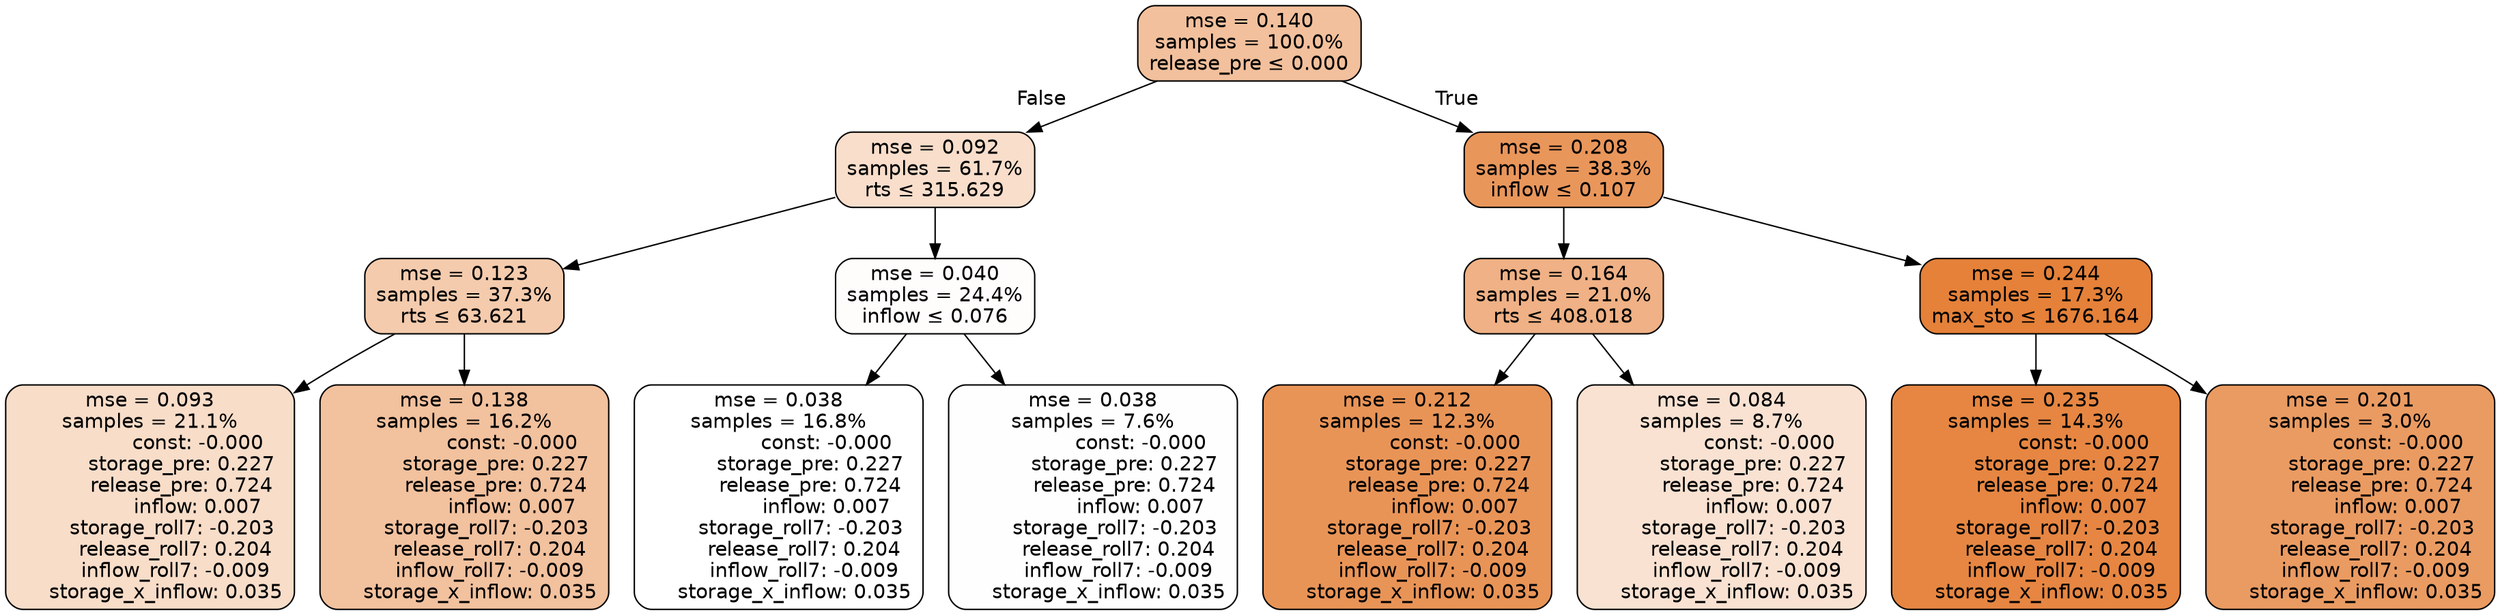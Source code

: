 digraph tree {
node [shape=rectangle, style="filled, rounded", color="black", fontname=helvetica] ;
edge [fontname=helvetica] ;
	"0" [label="mse = 0.140
samples = 100.0%
release_pre &le; 0.000", fillcolor="#f2c09c"]
	"1" [label="mse = 0.092
samples = 61.7%
rts &le; 315.629", fillcolor="#f8decb"]
	"2" [label="mse = 0.123
samples = 37.3%
rts &le; 63.621", fillcolor="#f4cbad"]
	"3" [label="mse = 0.093
samples = 21.1%
               const: -0.000
          storage_pre: 0.227
          release_pre: 0.724
               inflow: 0.007
       storage_roll7: -0.203
        release_roll7: 0.204
        inflow_roll7: -0.009
     storage_x_inflow: 0.035", fillcolor="#f8ddc9"]
	"4" [label="mse = 0.138
samples = 16.2%
               const: -0.000
          storage_pre: 0.227
          release_pre: 0.724
               inflow: 0.007
       storage_roll7: -0.203
        release_roll7: 0.204
        inflow_roll7: -0.009
     storage_x_inflow: 0.035", fillcolor="#f2c19e"]
	"5" [label="mse = 0.040
samples = 24.4%
inflow &le; 0.076", fillcolor="#fefdfc"]
	"6" [label="mse = 0.038
samples = 16.8%
               const: -0.000
          storage_pre: 0.227
          release_pre: 0.724
               inflow: 0.007
       storage_roll7: -0.203
        release_roll7: 0.204
        inflow_roll7: -0.009
     storage_x_inflow: 0.035", fillcolor="#ffffff"]
	"7" [label="mse = 0.038
samples = 7.6%
               const: -0.000
          storage_pre: 0.227
          release_pre: 0.724
               inflow: 0.007
       storage_roll7: -0.203
        release_roll7: 0.204
        inflow_roll7: -0.009
     storage_x_inflow: 0.035", fillcolor="#fefefe"]
	"8" [label="mse = 0.208
samples = 38.3%
inflow &le; 0.107", fillcolor="#e9965b"]
	"9" [label="mse = 0.164
samples = 21.0%
rts &le; 408.018", fillcolor="#efb185"]
	"10" [label="mse = 0.212
samples = 12.3%
               const: -0.000
          storage_pre: 0.227
          release_pre: 0.724
               inflow: 0.007
       storage_roll7: -0.203
        release_roll7: 0.204
        inflow_roll7: -0.009
     storage_x_inflow: 0.035", fillcolor="#e99457"]
	"11" [label="mse = 0.084
samples = 8.7%
               const: -0.000
          storage_pre: 0.227
          release_pre: 0.724
               inflow: 0.007
       storage_roll7: -0.203
        release_roll7: 0.204
        inflow_roll7: -0.009
     storage_x_inflow: 0.035", fillcolor="#f9e2d2"]
	"12" [label="mse = 0.244
samples = 17.3%
max_sto &le; 1676.164", fillcolor="#e58139"]
	"13" [label="mse = 0.235
samples = 14.3%
               const: -0.000
          storage_pre: 0.227
          release_pre: 0.724
               inflow: 0.007
       storage_roll7: -0.203
        release_roll7: 0.204
        inflow_roll7: -0.009
     storage_x_inflow: 0.035", fillcolor="#e68642"]
	"14" [label="mse = 0.201
samples = 3.0%
               const: -0.000
          storage_pre: 0.227
          release_pre: 0.724
               inflow: 0.007
       storage_roll7: -0.203
        release_roll7: 0.204
        inflow_roll7: -0.009
     storage_x_inflow: 0.035", fillcolor="#ea9b62"]

	"0" -> "1" [labeldistance=2.5, labelangle=45, headlabel="False"]
	"1" -> "2"
	"2" -> "3"
	"2" -> "4"
	"1" -> "5"
	"5" -> "6"
	"5" -> "7"
	"0" -> "8" [labeldistance=2.5, labelangle=-45, headlabel="True"]
	"8" -> "9"
	"9" -> "10"
	"9" -> "11"
	"8" -> "12"
	"12" -> "13"
	"12" -> "14"
}